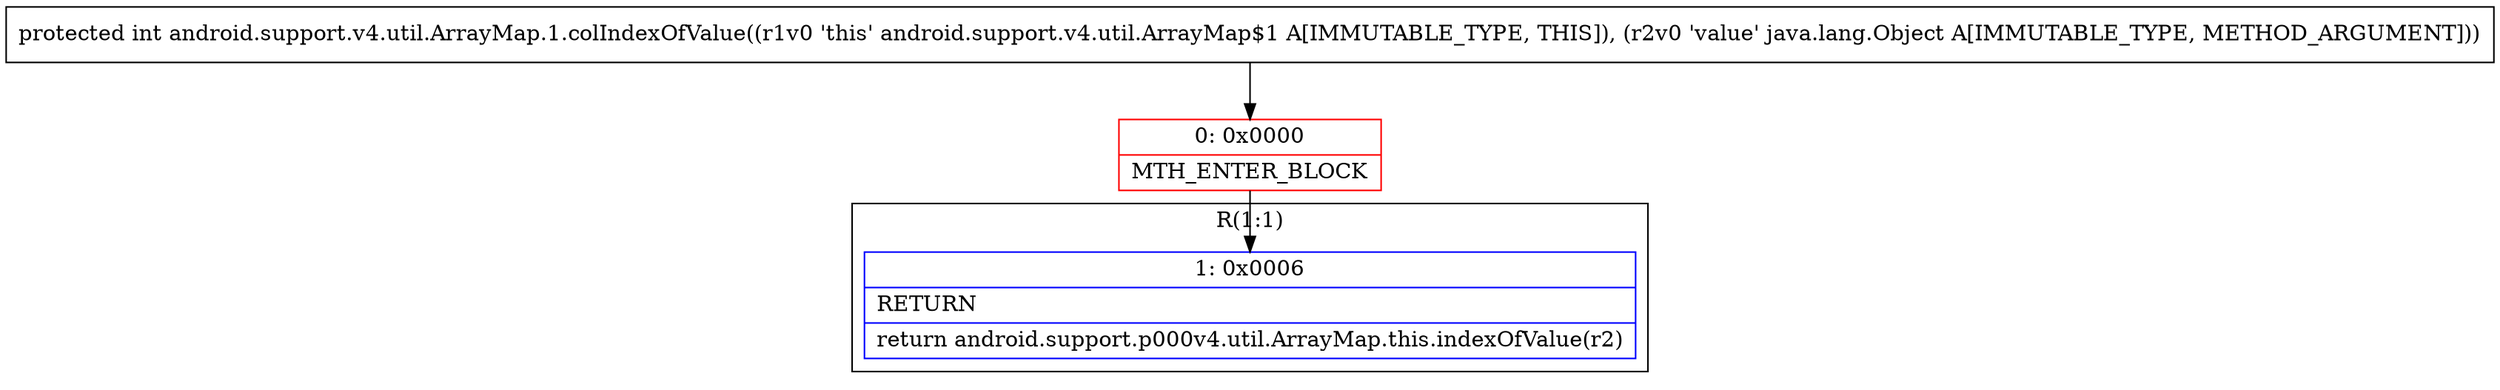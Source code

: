 digraph "CFG forandroid.support.v4.util.ArrayMap.1.colIndexOfValue(Ljava\/lang\/Object;)I" {
subgraph cluster_Region_2039991240 {
label = "R(1:1)";
node [shape=record,color=blue];
Node_1 [shape=record,label="{1\:\ 0x0006|RETURN\l|return android.support.p000v4.util.ArrayMap.this.indexOfValue(r2)\l}"];
}
Node_0 [shape=record,color=red,label="{0\:\ 0x0000|MTH_ENTER_BLOCK\l}"];
MethodNode[shape=record,label="{protected int android.support.v4.util.ArrayMap.1.colIndexOfValue((r1v0 'this' android.support.v4.util.ArrayMap$1 A[IMMUTABLE_TYPE, THIS]), (r2v0 'value' java.lang.Object A[IMMUTABLE_TYPE, METHOD_ARGUMENT])) }"];
MethodNode -> Node_0;
Node_0 -> Node_1;
}

